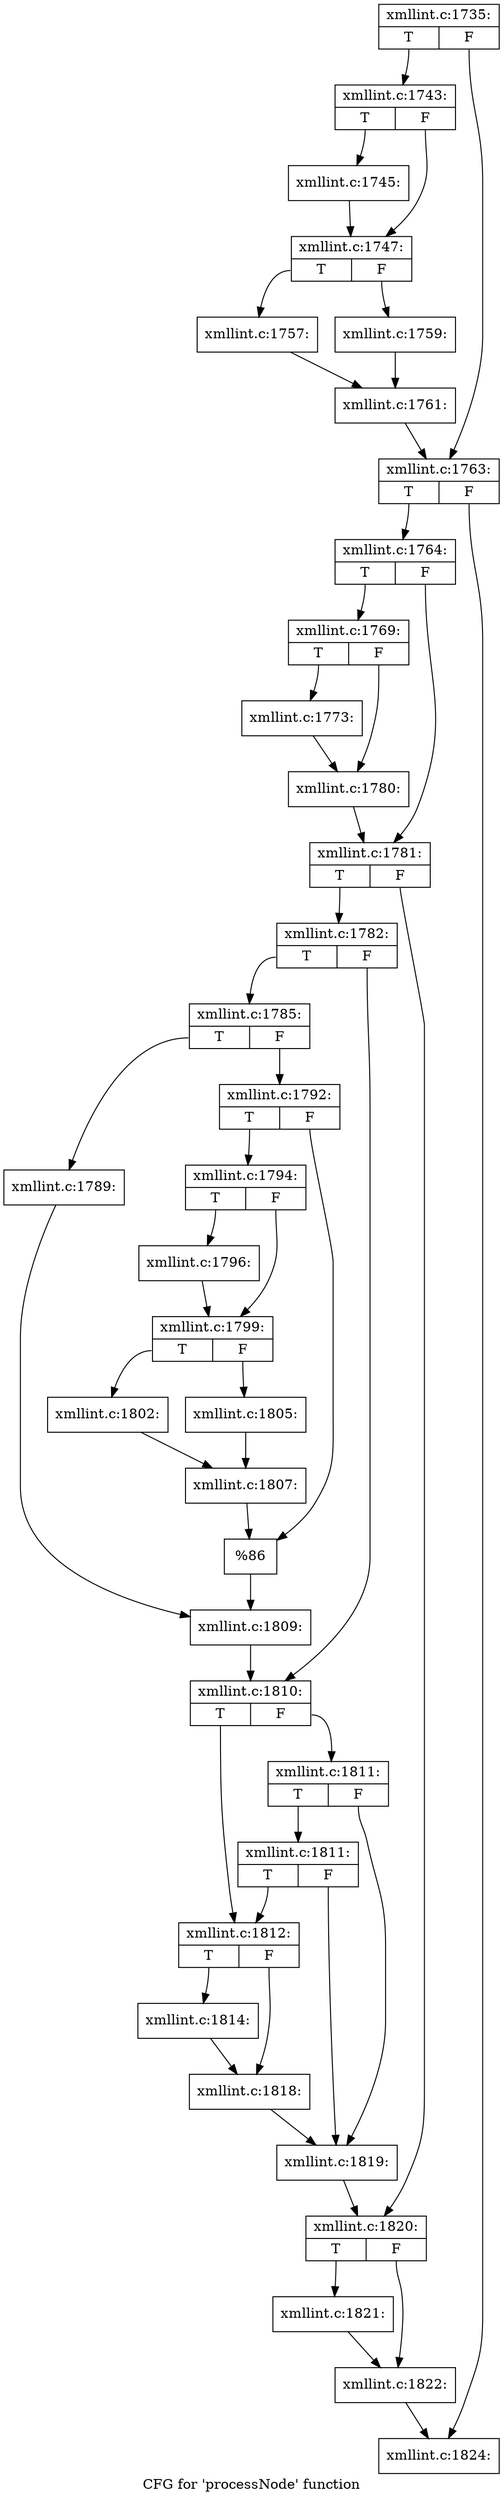 digraph "CFG for 'processNode' function" {
	label="CFG for 'processNode' function";

	Node0x4a649e0 [shape=record,label="{xmllint.c:1735:|{<s0>T|<s1>F}}"];
	Node0x4a649e0:s0 -> Node0x4a69230;
	Node0x4a649e0:s1 -> Node0x4a69560;
	Node0x4a69230 [shape=record,label="{xmllint.c:1743:|{<s0>T|<s1>F}}"];
	Node0x4a69230:s0 -> Node0x4a69cc0;
	Node0x4a69230:s1 -> Node0x4a69f30;
	Node0x4a69cc0 [shape=record,label="{xmllint.c:1745:}"];
	Node0x4a69cc0 -> Node0x4a69f30;
	Node0x4a69f30 [shape=record,label="{xmllint.c:1747:|{<s0>T|<s1>F}}"];
	Node0x4a69f30:s0 -> Node0x4a6a650;
	Node0x4a69f30:s1 -> Node0x4a6b370;
	Node0x4a6a650 [shape=record,label="{xmllint.c:1757:}"];
	Node0x4a6a650 -> Node0x4a6a8c0;
	Node0x4a6b370 [shape=record,label="{xmllint.c:1759:}"];
	Node0x4a6b370 -> Node0x4a6a8c0;
	Node0x4a6a8c0 [shape=record,label="{xmllint.c:1761:}"];
	Node0x4a6a8c0 -> Node0x4a69560;
	Node0x4a69560 [shape=record,label="{xmllint.c:1763:|{<s0>T|<s1>F}}"];
	Node0x4a69560:s0 -> Node0x4a6b9d0;
	Node0x4a69560:s1 -> Node0x4a6ba20;
	Node0x4a6b9d0 [shape=record,label="{xmllint.c:1764:|{<s0>T|<s1>F}}"];
	Node0x4a6b9d0:s0 -> Node0x4a6c3d0;
	Node0x4a6b9d0:s1 -> Node0x4a6c420;
	Node0x4a6c3d0 [shape=record,label="{xmllint.c:1769:|{<s0>T|<s1>F}}"];
	Node0x4a6c3d0:s0 -> Node0x4a6d0c0;
	Node0x4a6c3d0:s1 -> Node0x4a6d3f0;
	Node0x4a6d0c0 [shape=record,label="{xmllint.c:1773:}"];
	Node0x4a6d0c0 -> Node0x4a6d3f0;
	Node0x4a6d3f0 [shape=record,label="{xmllint.c:1780:}"];
	Node0x4a6d3f0 -> Node0x4a6c420;
	Node0x4a6c420 [shape=record,label="{xmllint.c:1781:|{<s0>T|<s1>F}}"];
	Node0x4a6c420:s0 -> Node0x4a6da80;
	Node0x4a6c420:s1 -> Node0x4a6dcf0;
	Node0x4a6da80 [shape=record,label="{xmllint.c:1782:|{<s0>T|<s1>F}}"];
	Node0x4a6da80:s0 -> Node0x4a6e740;
	Node0x4a6da80:s1 -> Node0x4a6e790;
	Node0x4a6e740 [shape=record,label="{xmllint.c:1785:|{<s0>T|<s1>F}}"];
	Node0x4a6e740:s0 -> Node0x4a6eee0;
	Node0x4a6e740:s1 -> Node0x4a6f5b0;
	Node0x4a6eee0 [shape=record,label="{xmllint.c:1789:}"];
	Node0x4a6eee0 -> Node0x4a6f560;
	Node0x4a6f5b0 [shape=record,label="{xmllint.c:1792:|{<s0>T|<s1>F}}"];
	Node0x4a6f5b0:s0 -> Node0x4a6fa70;
	Node0x4a6f5b0:s1 -> Node0x4a6fac0;
	Node0x4a6fa70 [shape=record,label="{xmllint.c:1794:|{<s0>T|<s1>F}}"];
	Node0x4a6fa70:s0 -> Node0x4a6fe60;
	Node0x4a6fa70:s1 -> Node0x4a6feb0;
	Node0x4a6fe60 [shape=record,label="{xmllint.c:1796:}"];
	Node0x4a6fe60 -> Node0x4a6feb0;
	Node0x4a6feb0 [shape=record,label="{xmllint.c:1799:|{<s0>T|<s1>F}}"];
	Node0x4a6feb0:s0 -> Node0x4a70820;
	Node0x4a6feb0:s1 -> Node0x4a708c0;
	Node0x4a70820 [shape=record,label="{xmllint.c:1802:}"];
	Node0x4a70820 -> Node0x4a70870;
	Node0x4a708c0 [shape=record,label="{xmllint.c:1805:}"];
	Node0x4a708c0 -> Node0x4a70870;
	Node0x4a70870 [shape=record,label="{xmllint.c:1807:}"];
	Node0x4a70870 -> Node0x4a6fac0;
	Node0x4a6fac0 [shape=record,label="{%86}"];
	Node0x4a6fac0 -> Node0x4a6f560;
	Node0x4a6f560 [shape=record,label="{xmllint.c:1809:}"];
	Node0x4a6f560 -> Node0x4a6e790;
	Node0x4a6e790 [shape=record,label="{xmllint.c:1810:|{<s0>T|<s1>F}}"];
	Node0x4a6e790:s0 -> Node0x4a71850;
	Node0x4a6e790:s1 -> Node0x4a718f0;
	Node0x4a718f0 [shape=record,label="{xmllint.c:1811:|{<s0>T|<s1>F}}"];
	Node0x4a718f0:s0 -> Node0x4a71bd0;
	Node0x4a718f0:s1 -> Node0x4a718a0;
	Node0x4a71bd0 [shape=record,label="{xmllint.c:1811:|{<s0>T|<s1>F}}"];
	Node0x4a71bd0:s0 -> Node0x4a71850;
	Node0x4a71bd0:s1 -> Node0x4a718a0;
	Node0x4a71850 [shape=record,label="{xmllint.c:1812:|{<s0>T|<s1>F}}"];
	Node0x4a71850:s0 -> Node0x4a72600;
	Node0x4a71850:s1 -> Node0x4a72990;
	Node0x4a72600 [shape=record,label="{xmllint.c:1814:}"];
	Node0x4a72600 -> Node0x4a72990;
	Node0x4a72990 [shape=record,label="{xmllint.c:1818:}"];
	Node0x4a72990 -> Node0x4a718a0;
	Node0x4a718a0 [shape=record,label="{xmllint.c:1819:}"];
	Node0x4a718a0 -> Node0x4a6dcf0;
	Node0x4a6dcf0 [shape=record,label="{xmllint.c:1820:|{<s0>T|<s1>F}}"];
	Node0x4a6dcf0:s0 -> Node0x4a73190;
	Node0x4a6dcf0:s1 -> Node0x4a731e0;
	Node0x4a73190 [shape=record,label="{xmllint.c:1821:}"];
	Node0x4a73190 -> Node0x4a731e0;
	Node0x4a731e0 [shape=record,label="{xmllint.c:1822:}"];
	Node0x4a731e0 -> Node0x4a6ba20;
	Node0x4a6ba20 [shape=record,label="{xmllint.c:1824:}"];
}
